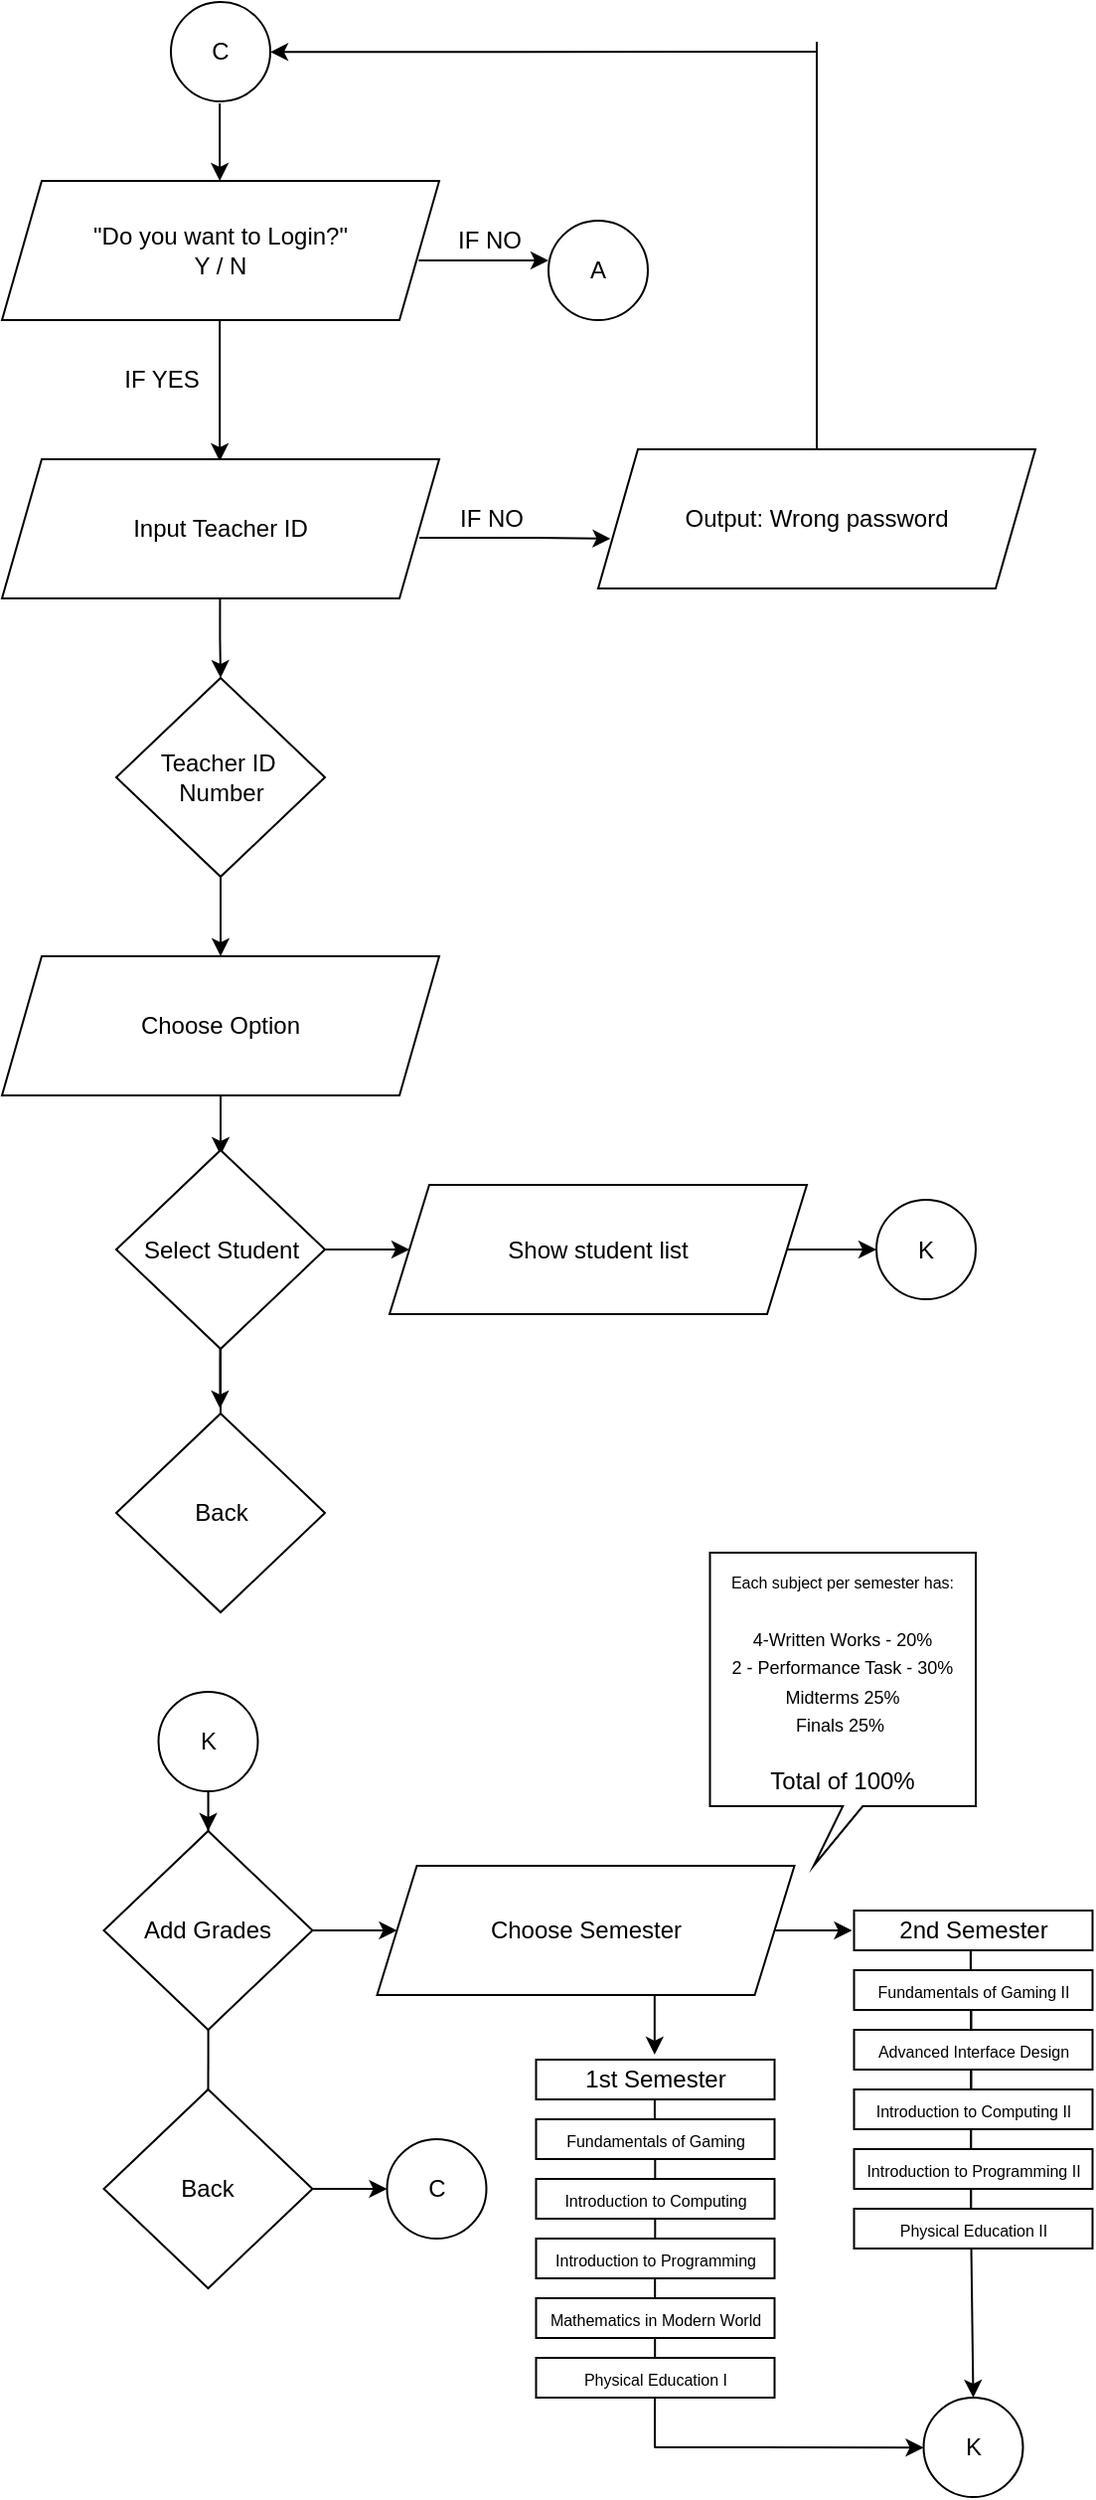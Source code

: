 <mxfile>
    <diagram id="EJxIcCWM_QPv3izVWrai" name="Page-1">
        <mxGraphModel dx="861" dy="634" grid="1" gridSize="10" guides="1" tooltips="1" connect="1" arrows="1" fold="1" page="1" pageScale="1" pageWidth="827" pageHeight="1169" math="0" shadow="0">
            <root>
                <mxCell id="0"/>
                <mxCell id="1" parent="0"/>
                <mxCell id="cfK_o1adp7IO0IBLAxTq-1" value="C" style="ellipse;whiteSpace=wrap;html=1;aspect=fixed;" parent="1" vertex="1">
                    <mxGeometry x="105" y="40" width="50" height="50" as="geometry"/>
                </mxCell>
                <mxCell id="cfK_o1adp7IO0IBLAxTq-2" value="&quot;Do you want to Login?&quot;&lt;br&gt;Y / N" style="shape=parallelogram;perimeter=parallelogramPerimeter;whiteSpace=wrap;html=1;fixedSize=1;" parent="1" vertex="1">
                    <mxGeometry x="20" y="130" width="220" height="70" as="geometry"/>
                </mxCell>
                <mxCell id="cfK_o1adp7IO0IBLAxTq-4" style="edgeStyle=orthogonalEdgeStyle;rounded=0;orthogonalLoop=1;jettySize=auto;html=1;entryX=0.5;entryY=0;entryDx=0;entryDy=0;" parent="1" edge="1">
                    <mxGeometry relative="1" as="geometry">
                        <mxPoint x="129.58" y="130" as="targetPoint"/>
                        <mxPoint x="129.58" y="91" as="sourcePoint"/>
                    </mxGeometry>
                </mxCell>
                <mxCell id="cfK_o1adp7IO0IBLAxTq-7" style="edgeStyle=orthogonalEdgeStyle;rounded=0;orthogonalLoop=1;jettySize=auto;html=1;" parent="1" edge="1">
                    <mxGeometry relative="1" as="geometry">
                        <mxPoint x="129.58" y="271" as="targetPoint"/>
                        <mxPoint x="129.58" y="200" as="sourcePoint"/>
                    </mxGeometry>
                </mxCell>
                <mxCell id="cfK_o1adp7IO0IBLAxTq-11" value="IF NO" style="text;html=1;align=center;verticalAlign=middle;resizable=0;points=[];autosize=1;strokeColor=none;fillColor=none;" parent="1" vertex="1">
                    <mxGeometry x="240" y="150" width="50" height="20" as="geometry"/>
                </mxCell>
                <mxCell id="cfK_o1adp7IO0IBLAxTq-12" value="IF YES" style="text;html=1;align=center;verticalAlign=middle;resizable=0;points=[];autosize=1;strokeColor=none;fillColor=none;" parent="1" vertex="1">
                    <mxGeometry x="75" y="220" width="50" height="20" as="geometry"/>
                </mxCell>
                <mxCell id="cfK_o1adp7IO0IBLAxTq-16" value="" style="endArrow=classic;html=1;rounded=0;exitX=0.953;exitY=0.571;exitDx=0;exitDy=0;exitPerimeter=0;" parent="1" source="cfK_o1adp7IO0IBLAxTq-2" edge="1">
                    <mxGeometry width="50" height="50" relative="1" as="geometry">
                        <mxPoint x="235" y="170" as="sourcePoint"/>
                        <mxPoint x="295" y="170" as="targetPoint"/>
                    </mxGeometry>
                </mxCell>
                <mxCell id="cfK_o1adp7IO0IBLAxTq-17" value="A" style="ellipse;whiteSpace=wrap;html=1;aspect=fixed;" parent="1" vertex="1">
                    <mxGeometry x="295" y="150" width="50" height="50" as="geometry"/>
                </mxCell>
                <mxCell id="cfK_o1adp7IO0IBLAxTq-18" value="Input Teacher ID" style="shape=parallelogram;perimeter=parallelogramPerimeter;whiteSpace=wrap;html=1;fixedSize=1;" parent="1" vertex="1">
                    <mxGeometry x="20" y="270" width="220" height="70" as="geometry"/>
                </mxCell>
                <mxCell id="cfK_o1adp7IO0IBLAxTq-19" style="edgeStyle=orthogonalEdgeStyle;rounded=0;orthogonalLoop=1;jettySize=auto;html=1;exitX=0.949;exitY=0.636;exitDx=0;exitDy=0;exitPerimeter=0;" parent="1" edge="1">
                    <mxGeometry relative="1" as="geometry">
                        <mxPoint x="230.0" y="309.52" as="sourcePoint"/>
                        <mxPoint x="326.22" y="310" as="targetPoint"/>
                        <Array as="points">
                            <mxPoint x="289.22" y="310"/>
                            <mxPoint x="336.22" y="310"/>
                        </Array>
                    </mxGeometry>
                </mxCell>
                <mxCell id="cfK_o1adp7IO0IBLAxTq-20" value="Output: Wrong password" style="shape=parallelogram;perimeter=parallelogramPerimeter;whiteSpace=wrap;html=1;fixedSize=1;" parent="1" vertex="1">
                    <mxGeometry x="320" y="265" width="220" height="70" as="geometry"/>
                </mxCell>
                <mxCell id="cfK_o1adp7IO0IBLAxTq-21" value="IF NO" style="text;html=1;align=center;verticalAlign=middle;resizable=0;points=[];autosize=1;strokeColor=none;fillColor=none;" parent="1" vertex="1">
                    <mxGeometry x="241.22" y="290" width="50" height="20" as="geometry"/>
                </mxCell>
                <mxCell id="cfK_o1adp7IO0IBLAxTq-23" style="edgeStyle=orthogonalEdgeStyle;rounded=0;orthogonalLoop=1;jettySize=auto;html=1;endArrow=none;endFill=0;" parent="1" source="cfK_o1adp7IO0IBLAxTq-20" edge="1">
                    <mxGeometry relative="1" as="geometry">
                        <mxPoint x="430" y="60" as="targetPoint"/>
                        <mxPoint x="435" y="270" as="sourcePoint"/>
                        <Array as="points">
                            <mxPoint x="430" y="60"/>
                        </Array>
                    </mxGeometry>
                </mxCell>
                <mxCell id="cfK_o1adp7IO0IBLAxTq-24" value="" style="endArrow=classic;html=1;rounded=0;entryX=1;entryY=0.5;entryDx=0;entryDy=0;" parent="1" edge="1">
                    <mxGeometry width="50" height="50" relative="1" as="geometry">
                        <mxPoint x="430" y="65" as="sourcePoint"/>
                        <mxPoint x="155.0" y="65.18" as="targetPoint"/>
                    </mxGeometry>
                </mxCell>
                <mxCell id="cfK_o1adp7IO0IBLAxTq-29" style="edgeStyle=orthogonalEdgeStyle;rounded=0;orthogonalLoop=1;jettySize=auto;html=1;" parent="1" source="cfK_o1adp7IO0IBLAxTq-25" edge="1">
                    <mxGeometry relative="1" as="geometry">
                        <mxPoint x="130" y="520" as="targetPoint"/>
                    </mxGeometry>
                </mxCell>
                <mxCell id="cfK_o1adp7IO0IBLAxTq-25" value="Teacher ID&amp;nbsp;&lt;br&gt;Number" style="rhombus;whiteSpace=wrap;html=1;" parent="1" vertex="1">
                    <mxGeometry x="77.5" y="380" width="105" height="100" as="geometry"/>
                </mxCell>
                <mxCell id="cfK_o1adp7IO0IBLAxTq-27" style="edgeStyle=orthogonalEdgeStyle;rounded=0;orthogonalLoop=1;jettySize=auto;html=1;" parent="1" edge="1">
                    <mxGeometry relative="1" as="geometry">
                        <mxPoint x="130" y="380" as="targetPoint"/>
                        <mxPoint x="129.71" y="340" as="sourcePoint"/>
                        <Array as="points">
                            <mxPoint x="130" y="360"/>
                            <mxPoint x="130" y="360"/>
                        </Array>
                    </mxGeometry>
                </mxCell>
                <mxCell id="cfK_o1adp7IO0IBLAxTq-38" style="edgeStyle=orthogonalEdgeStyle;rounded=0;orthogonalLoop=1;jettySize=auto;html=1;entryX=0.5;entryY=0.025;entryDx=0;entryDy=0;entryPerimeter=0;" parent="1" source="cfK_o1adp7IO0IBLAxTq-28" target="cfK_o1adp7IO0IBLAxTq-31" edge="1">
                    <mxGeometry relative="1" as="geometry">
                        <mxPoint x="130" y="610" as="targetPoint"/>
                    </mxGeometry>
                </mxCell>
                <mxCell id="cfK_o1adp7IO0IBLAxTq-28" value="Choose Option" style="shape=parallelogram;perimeter=parallelogramPerimeter;whiteSpace=wrap;html=1;fixedSize=1;" parent="1" vertex="1">
                    <mxGeometry x="20" y="520" width="220" height="70" as="geometry"/>
                </mxCell>
                <mxCell id="cfK_o1adp7IO0IBLAxTq-36" style="edgeStyle=orthogonalEdgeStyle;rounded=0;orthogonalLoop=1;jettySize=auto;html=1;" parent="1" source="cfK_o1adp7IO0IBLAxTq-30" edge="1">
                    <mxGeometry relative="1" as="geometry">
                        <mxPoint x="460" y="667.5" as="targetPoint"/>
                    </mxGeometry>
                </mxCell>
                <mxCell id="cfK_o1adp7IO0IBLAxTq-30" value="Show student list" style="shape=parallelogram;perimeter=parallelogramPerimeter;whiteSpace=wrap;html=1;fixedSize=1;" parent="1" vertex="1">
                    <mxGeometry x="215" y="635" width="210" height="65" as="geometry"/>
                </mxCell>
                <mxCell id="cfK_o1adp7IO0IBLAxTq-35" style="edgeStyle=orthogonalEdgeStyle;rounded=0;orthogonalLoop=1;jettySize=auto;html=1;entryX=0;entryY=0.5;entryDx=0;entryDy=0;" parent="1" source="cfK_o1adp7IO0IBLAxTq-31" target="cfK_o1adp7IO0IBLAxTq-30" edge="1">
                    <mxGeometry relative="1" as="geometry"/>
                </mxCell>
                <mxCell id="cfK_o1adp7IO0IBLAxTq-31" value="Select Student" style="rhombus;whiteSpace=wrap;html=1;" parent="1" vertex="1">
                    <mxGeometry x="77.5" y="617.5" width="105" height="100" as="geometry"/>
                </mxCell>
                <mxCell id="cfK_o1adp7IO0IBLAxTq-37" style="edgeStyle=orthogonalEdgeStyle;rounded=0;orthogonalLoop=1;jettySize=auto;html=1;" parent="1" source="cfK_o1adp7IO0IBLAxTq-32" target="cfK_o1adp7IO0IBLAxTq-34" edge="1">
                    <mxGeometry relative="1" as="geometry"/>
                </mxCell>
                <mxCell id="cfK_o1adp7IO0IBLAxTq-46" style="edgeStyle=orthogonalEdgeStyle;rounded=0;orthogonalLoop=1;jettySize=auto;html=1;entryX=0.5;entryY=0;entryDx=0;entryDy=0;endArrow=none;endFill=0;" parent="1" source="cfK_o1adp7IO0IBLAxTq-32" target="cfK_o1adp7IO0IBLAxTq-43" edge="1">
                    <mxGeometry relative="1" as="geometry"/>
                </mxCell>
                <mxCell id="cfK_o1adp7IO0IBLAxTq-32" value="Add Grades" style="rhombus;whiteSpace=wrap;html=1;" parent="1" vertex="1">
                    <mxGeometry x="71.25" y="960" width="105" height="100" as="geometry"/>
                </mxCell>
                <mxCell id="cfK_o1adp7IO0IBLAxTq-34" value="Choose Semester" style="shape=parallelogram;perimeter=parallelogramPerimeter;whiteSpace=wrap;html=1;fixedSize=1;" parent="1" vertex="1">
                    <mxGeometry x="208.75" y="977.5" width="210" height="65" as="geometry"/>
                </mxCell>
                <mxCell id="cfK_o1adp7IO0IBLAxTq-40" value="K" style="ellipse;whiteSpace=wrap;html=1;aspect=fixed;" parent="1" vertex="1">
                    <mxGeometry x="460" y="642.5" width="50" height="50" as="geometry"/>
                </mxCell>
                <mxCell id="cfK_o1adp7IO0IBLAxTq-42" style="edgeStyle=orthogonalEdgeStyle;rounded=0;orthogonalLoop=1;jettySize=auto;html=1;entryX=0.5;entryY=0;entryDx=0;entryDy=0;" parent="1" source="cfK_o1adp7IO0IBLAxTq-41" target="cfK_o1adp7IO0IBLAxTq-32" edge="1">
                    <mxGeometry relative="1" as="geometry"/>
                </mxCell>
                <mxCell id="cfK_o1adp7IO0IBLAxTq-41" value="K" style="ellipse;whiteSpace=wrap;html=1;aspect=fixed;" parent="1" vertex="1">
                    <mxGeometry x="98.75" y="890" width="50" height="50" as="geometry"/>
                </mxCell>
                <mxCell id="cfK_o1adp7IO0IBLAxTq-44" style="edgeStyle=orthogonalEdgeStyle;rounded=0;orthogonalLoop=1;jettySize=auto;html=1;" parent="1" source="cfK_o1adp7IO0IBLAxTq-43" edge="1">
                    <mxGeometry relative="1" as="geometry">
                        <mxPoint x="213.75" y="1140" as="targetPoint"/>
                    </mxGeometry>
                </mxCell>
                <mxCell id="cfK_o1adp7IO0IBLAxTq-43" value="Back" style="rhombus;whiteSpace=wrap;html=1;" parent="1" vertex="1">
                    <mxGeometry x="71.25" y="1090" width="105" height="100" as="geometry"/>
                </mxCell>
                <mxCell id="cfK_o1adp7IO0IBLAxTq-45" value="C" style="ellipse;whiteSpace=wrap;html=1;aspect=fixed;" parent="1" vertex="1">
                    <mxGeometry x="213.75" y="1115" width="50" height="50" as="geometry"/>
                </mxCell>
                <mxCell id="cfK_o1adp7IO0IBLAxTq-47" style="edgeStyle=orthogonalEdgeStyle;rounded=0;orthogonalLoop=1;jettySize=auto;html=1;endArrow=classic;endFill=1;entryX=0;entryY=0.5;entryDx=0;entryDy=0;" parent="1" edge="1">
                    <mxGeometry relative="1" as="geometry">
                        <mxPoint x="447.75" y="1010" as="targetPoint"/>
                        <mxPoint x="408.75" y="1010.0" as="sourcePoint"/>
                    </mxGeometry>
                </mxCell>
                <mxCell id="cfK_o1adp7IO0IBLAxTq-49" value="1st Semester" style="rounded=0;whiteSpace=wrap;html=1;" parent="1" vertex="1">
                    <mxGeometry x="288.75" y="1075" width="120" height="20" as="geometry"/>
                </mxCell>
                <mxCell id="cfK_o1adp7IO0IBLAxTq-50" value="" style="endArrow=classic;html=1;rounded=0;" parent="1" edge="1">
                    <mxGeometry width="50" height="50" relative="1" as="geometry">
                        <mxPoint x="348.41" y="1042.5" as="sourcePoint"/>
                        <mxPoint x="348.41" y="1072.5" as="targetPoint"/>
                    </mxGeometry>
                </mxCell>
                <mxCell id="cfK_o1adp7IO0IBLAxTq-51" value="" style="endArrow=none;html=1;rounded=0;" parent="1" edge="1">
                    <mxGeometry width="50" height="50" relative="1" as="geometry">
                        <mxPoint x="348.46" y="1095" as="sourcePoint"/>
                        <mxPoint x="348.46" y="1105" as="targetPoint"/>
                    </mxGeometry>
                </mxCell>
                <mxCell id="cfK_o1adp7IO0IBLAxTq-52" value="&lt;font style=&quot;font-size: 8px&quot;&gt;Fundamentals of Gaming&lt;/font&gt;" style="rounded=0;whiteSpace=wrap;html=1;" parent="1" vertex="1">
                    <mxGeometry x="288.75" y="1105" width="120" height="20" as="geometry"/>
                </mxCell>
                <mxCell id="cfK_o1adp7IO0IBLAxTq-53" value="" style="endArrow=none;html=1;rounded=0;" parent="1" edge="1">
                    <mxGeometry width="50" height="50" relative="1" as="geometry">
                        <mxPoint x="348.65" y="1125" as="sourcePoint"/>
                        <mxPoint x="348.65" y="1135" as="targetPoint"/>
                    </mxGeometry>
                </mxCell>
                <mxCell id="cfK_o1adp7IO0IBLAxTq-54" value="" style="endArrow=none;html=1;rounded=0;" parent="1" edge="1">
                    <mxGeometry width="50" height="50" relative="1" as="geometry">
                        <mxPoint x="348.65" y="1155" as="sourcePoint"/>
                        <mxPoint x="348.65" y="1165" as="targetPoint"/>
                    </mxGeometry>
                </mxCell>
                <mxCell id="cfK_o1adp7IO0IBLAxTq-55" value="&lt;font style=&quot;font-size: 8px&quot;&gt;Mathematics in Modern World&lt;/font&gt;" style="rounded=0;whiteSpace=wrap;html=1;" parent="1" vertex="1">
                    <mxGeometry x="288.75" y="1195" width="120" height="20" as="geometry"/>
                </mxCell>
                <mxCell id="cfK_o1adp7IO0IBLAxTq-56" value="&lt;font style=&quot;font-size: 8px&quot;&gt;Introduction to Computing&lt;/font&gt;" style="rounded=0;whiteSpace=wrap;html=1;" parent="1" vertex="1">
                    <mxGeometry x="288.75" y="1135" width="120" height="20" as="geometry"/>
                </mxCell>
                <mxCell id="cfK_o1adp7IO0IBLAxTq-57" value="&lt;font style=&quot;font-size: 8px&quot;&gt;Introduction to Programming&lt;/font&gt;" style="rounded=0;whiteSpace=wrap;html=1;" parent="1" vertex="1">
                    <mxGeometry x="288.75" y="1165" width="120" height="20" as="geometry"/>
                </mxCell>
                <mxCell id="cfK_o1adp7IO0IBLAxTq-58" value="" style="endArrow=none;html=1;rounded=0;" parent="1" edge="1">
                    <mxGeometry width="50" height="50" relative="1" as="geometry">
                        <mxPoint x="348.58" y="1185" as="sourcePoint"/>
                        <mxPoint x="348.58" y="1195" as="targetPoint"/>
                    </mxGeometry>
                </mxCell>
                <mxCell id="cfK_o1adp7IO0IBLAxTq-59" value="" style="endArrow=none;html=1;rounded=0;" parent="1" edge="1">
                    <mxGeometry width="50" height="50" relative="1" as="geometry">
                        <mxPoint x="348.58" y="1215" as="sourcePoint"/>
                        <mxPoint x="348.58" y="1225" as="targetPoint"/>
                    </mxGeometry>
                </mxCell>
                <mxCell id="cfK_o1adp7IO0IBLAxTq-60" value="&lt;font style=&quot;font-size: 8px&quot;&gt;Physical Education I&lt;/font&gt;" style="rounded=0;whiteSpace=wrap;html=1;" parent="1" vertex="1">
                    <mxGeometry x="288.75" y="1225" width="120" height="20" as="geometry"/>
                </mxCell>
                <mxCell id="cfK_o1adp7IO0IBLAxTq-61" value="" style="endArrow=none;html=1;rounded=0;" parent="1" edge="1">
                    <mxGeometry width="50" height="50" relative="1" as="geometry">
                        <mxPoint x="507.46" y="1020" as="sourcePoint"/>
                        <mxPoint x="507.46" y="1030" as="targetPoint"/>
                    </mxGeometry>
                </mxCell>
                <mxCell id="cfK_o1adp7IO0IBLAxTq-62" value="" style="endArrow=none;html=1;rounded=0;" parent="1" edge="1">
                    <mxGeometry width="50" height="50" relative="1" as="geometry">
                        <mxPoint x="507.65" y="1050" as="sourcePoint"/>
                        <mxPoint x="507.65" y="1060" as="targetPoint"/>
                    </mxGeometry>
                </mxCell>
                <mxCell id="cfK_o1adp7IO0IBLAxTq-63" value="" style="endArrow=none;html=1;rounded=0;" parent="1" edge="1">
                    <mxGeometry width="50" height="50" relative="1" as="geometry">
                        <mxPoint x="507.65" y="1080" as="sourcePoint"/>
                        <mxPoint x="507.65" y="1090" as="targetPoint"/>
                    </mxGeometry>
                </mxCell>
                <mxCell id="cfK_o1adp7IO0IBLAxTq-64" value="" style="endArrow=none;html=1;rounded=0;" parent="1" edge="1">
                    <mxGeometry width="50" height="50" relative="1" as="geometry">
                        <mxPoint x="507.58" y="1110" as="sourcePoint"/>
                        <mxPoint x="507.58" y="1120" as="targetPoint"/>
                    </mxGeometry>
                </mxCell>
                <mxCell id="cfK_o1adp7IO0IBLAxTq-65" value="" style="endArrow=none;html=1;rounded=0;" parent="1" edge="1">
                    <mxGeometry width="50" height="50" relative="1" as="geometry">
                        <mxPoint x="507.58" y="1140" as="sourcePoint"/>
                        <mxPoint x="507.58" y="1150" as="targetPoint"/>
                    </mxGeometry>
                </mxCell>
                <mxCell id="cfK_o1adp7IO0IBLAxTq-66" value="" style="endArrow=classic;html=1;rounded=0;fontSize=8;entryX=0.011;entryY=0.463;entryDx=0;entryDy=0;entryPerimeter=0;" parent="1" edge="1">
                    <mxGeometry width="50" height="50" relative="1" as="geometry">
                        <mxPoint x="348.2" y="1270" as="sourcePoint"/>
                        <mxPoint x="483.75" y="1270.15" as="targetPoint"/>
                    </mxGeometry>
                </mxCell>
                <mxCell id="cfK_o1adp7IO0IBLAxTq-67" value="" style="endArrow=classic;html=1;rounded=0;fontSize=8;entryX=0.5;entryY=0;entryDx=0;entryDy=0;" parent="1" edge="1">
                    <mxGeometry width="50" height="50" relative="1" as="geometry">
                        <mxPoint x="507.75" y="1170" as="sourcePoint"/>
                        <mxPoint x="508.75" y="1245.0" as="targetPoint"/>
                    </mxGeometry>
                </mxCell>
                <mxCell id="cfK_o1adp7IO0IBLAxTq-68" value="K" style="ellipse;whiteSpace=wrap;html=1;aspect=fixed;" parent="1" vertex="1">
                    <mxGeometry x="483.75" y="1245" width="50" height="50" as="geometry"/>
                </mxCell>
                <mxCell id="cfK_o1adp7IO0IBLAxTq-70" value="2nd Semester" style="rounded=0;whiteSpace=wrap;html=1;" parent="1" vertex="1">
                    <mxGeometry x="448.75" y="1000" width="120" height="20" as="geometry"/>
                </mxCell>
                <mxCell id="cfK_o1adp7IO0IBLAxTq-71" value="" style="endArrow=none;html=1;rounded=0;" parent="1" edge="1">
                    <mxGeometry width="50" height="50" relative="1" as="geometry">
                        <mxPoint x="507.46" y="1020" as="sourcePoint"/>
                        <mxPoint x="507.46" y="1030" as="targetPoint"/>
                    </mxGeometry>
                </mxCell>
                <mxCell id="cfK_o1adp7IO0IBLAxTq-72" value="&lt;font style=&quot;font-size: 8px&quot;&gt;Fundamentals of Gaming II&lt;/font&gt;" style="rounded=0;whiteSpace=wrap;html=1;" parent="1" vertex="1">
                    <mxGeometry x="448.75" y="1030" width="120" height="20" as="geometry"/>
                </mxCell>
                <mxCell id="cfK_o1adp7IO0IBLAxTq-73" value="" style="endArrow=none;html=1;rounded=0;" parent="1" edge="1">
                    <mxGeometry width="50" height="50" relative="1" as="geometry">
                        <mxPoint x="507.65" y="1050" as="sourcePoint"/>
                        <mxPoint x="507.65" y="1060" as="targetPoint"/>
                    </mxGeometry>
                </mxCell>
                <mxCell id="cfK_o1adp7IO0IBLAxTq-74" value="" style="endArrow=none;html=1;rounded=0;" parent="1" edge="1">
                    <mxGeometry width="50" height="50" relative="1" as="geometry">
                        <mxPoint x="507.65" y="1080" as="sourcePoint"/>
                        <mxPoint x="507.65" y="1090" as="targetPoint"/>
                    </mxGeometry>
                </mxCell>
                <mxCell id="cfK_o1adp7IO0IBLAxTq-75" value="&lt;font style=&quot;font-size: 8px&quot;&gt;Introduction to Programming II&lt;/font&gt;" style="rounded=0;whiteSpace=wrap;html=1;" parent="1" vertex="1">
                    <mxGeometry x="448.75" y="1120" width="120" height="20" as="geometry"/>
                </mxCell>
                <mxCell id="cfK_o1adp7IO0IBLAxTq-76" value="&lt;font style=&quot;font-size: 8px&quot;&gt;Advanced Interface Design&lt;/font&gt;" style="rounded=0;whiteSpace=wrap;html=1;" parent="1" vertex="1">
                    <mxGeometry x="448.75" y="1060" width="120" height="20" as="geometry"/>
                </mxCell>
                <mxCell id="cfK_o1adp7IO0IBLAxTq-77" value="&lt;font style=&quot;font-size: 8px&quot;&gt;Introduction to Computing II&lt;/font&gt;" style="rounded=0;whiteSpace=wrap;html=1;" parent="1" vertex="1">
                    <mxGeometry x="448.75" y="1090" width="120" height="20" as="geometry"/>
                </mxCell>
                <mxCell id="cfK_o1adp7IO0IBLAxTq-78" value="" style="endArrow=none;html=1;rounded=0;" parent="1" edge="1">
                    <mxGeometry width="50" height="50" relative="1" as="geometry">
                        <mxPoint x="507.58" y="1110" as="sourcePoint"/>
                        <mxPoint x="507.58" y="1120" as="targetPoint"/>
                    </mxGeometry>
                </mxCell>
                <mxCell id="cfK_o1adp7IO0IBLAxTq-79" value="" style="endArrow=none;html=1;rounded=0;" parent="1" edge="1">
                    <mxGeometry width="50" height="50" relative="1" as="geometry">
                        <mxPoint x="507.58" y="1140" as="sourcePoint"/>
                        <mxPoint x="507.58" y="1150" as="targetPoint"/>
                    </mxGeometry>
                </mxCell>
                <mxCell id="cfK_o1adp7IO0IBLAxTq-80" value="&lt;font style=&quot;font-size: 8px&quot;&gt;Physical Education II&lt;/font&gt;" style="rounded=0;whiteSpace=wrap;html=1;" parent="1" vertex="1">
                    <mxGeometry x="448.75" y="1150" width="120" height="20" as="geometry"/>
                </mxCell>
                <mxCell id="cfK_o1adp7IO0IBLAxTq-83" value="" style="endArrow=none;html=1;rounded=0;" parent="1" edge="1">
                    <mxGeometry width="50" height="50" relative="1" as="geometry">
                        <mxPoint x="348.51" y="1245" as="sourcePoint"/>
                        <mxPoint x="348.51" y="1270" as="targetPoint"/>
                    </mxGeometry>
                </mxCell>
                <mxCell id="cfK_o1adp7IO0IBLAxTq-86" value="" style="edgeStyle=orthogonalEdgeStyle;rounded=0;orthogonalLoop=1;jettySize=auto;html=1;endArrow=none;endFill=0;" parent="1" source="cfK_o1adp7IO0IBLAxTq-84" target="cfK_o1adp7IO0IBLAxTq-31" edge="1">
                    <mxGeometry relative="1" as="geometry"/>
                </mxCell>
                <mxCell id="cfK_o1adp7IO0IBLAxTq-84" value="Back" style="rhombus;whiteSpace=wrap;html=1;" parent="1" vertex="1">
                    <mxGeometry x="77.5" y="750" width="105" height="100" as="geometry"/>
                </mxCell>
                <mxCell id="cfK_o1adp7IO0IBLAxTq-85" style="edgeStyle=orthogonalEdgeStyle;rounded=0;orthogonalLoop=1;jettySize=auto;html=1;entryX=0.5;entryY=0.025;entryDx=0;entryDy=0;entryPerimeter=0;" parent="1" edge="1">
                    <mxGeometry relative="1" as="geometry">
                        <mxPoint x="129.71" y="747.5" as="targetPoint"/>
                        <mxPoint x="129.739" y="717.5" as="sourcePoint"/>
                    </mxGeometry>
                </mxCell>
                <mxCell id="cfK_o1adp7IO0IBLAxTq-88" value="&lt;font&gt;&lt;font&gt;&lt;span style=&quot;font-size: 8px&quot;&gt;Each subject per semester has:&lt;/span&gt;&lt;br&gt;&lt;br&gt;&lt;font style=&quot;font-size: 9px&quot;&gt;4-Written Works - 20%&lt;br&gt;2 - Performance Task - 30%&lt;br&gt;Midterms 25%&lt;br&gt;Finals 25%&amp;nbsp;&lt;br&gt;&lt;/font&gt;&lt;br&gt;&lt;/font&gt;Total of 100%&lt;br&gt;&lt;/font&gt;" style="shape=callout;whiteSpace=wrap;html=1;perimeter=calloutPerimeter;position2=0.39;base=10;" parent="1" vertex="1">
                    <mxGeometry x="376.25" y="820" width="133.75" height="157.5" as="geometry"/>
                </mxCell>
            </root>
        </mxGraphModel>
    </diagram>
</mxfile>